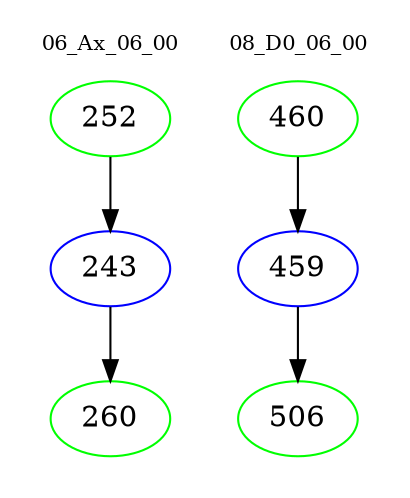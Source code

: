 digraph{
subgraph cluster_0 {
color = white
label = "06_Ax_06_00";
fontsize=10;
T0_252 [label="252", color="green"]
T0_252 -> T0_243 [color="black"]
T0_243 [label="243", color="blue"]
T0_243 -> T0_260 [color="black"]
T0_260 [label="260", color="green"]
}
subgraph cluster_1 {
color = white
label = "08_D0_06_00";
fontsize=10;
T1_460 [label="460", color="green"]
T1_460 -> T1_459 [color="black"]
T1_459 [label="459", color="blue"]
T1_459 -> T1_506 [color="black"]
T1_506 [label="506", color="green"]
}
}
